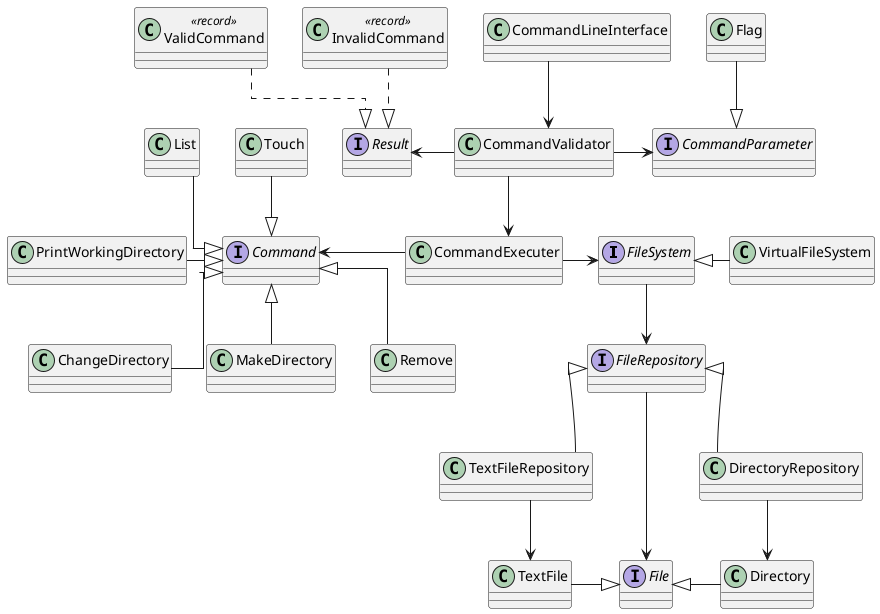 @startuml
skinparam classAttributeIconSize 0
skinparam linetype ortho

interface fs as "FileSystem"
interface fr as "FileRepository"
interface f as "File"
interface c as "Command"
interface cp as "CommandParameter"

class flg as "Flag"

class t as "Touch"
class ls as "List"
class cd as "ChangeDirectory"
class mkdir as "MakeDirectory"
class rm as "Remove"
class pwd as "PrintWorkingDirectory"

class txtfr as "TextFileRepository"
class dr as "DirectoryRepository"

class cv as "CommandValidator"
class ce as "CommandExecuter"
class cli as "CommandLineInterface"

interface r as "Result"
class vc  as "ValidCommand" <<record>>
class ic as "InvalidCommand" <<record>>

vc .down.|> r
ic .down.|> r
cv -left-> r

class txtf as "TextFile"
class d as "Directory"

class vfs as "VirtualFileSystem"

cli -down-> cv
cv -right-> cp
cv -down-> ce

ce -left-> c
c <|-up- t
c <|-up- ls
c <|-down- cd
c <|-down- mkdir
c <|-down- rm
c <|-left- pwd

ce -right-> fs
fs <|-right- vfs
fs -down-> fr
fr -left-> f

f <|-right- d
f <|-left- txtf

txtfr -up-|> fr
txtfr -down-> txtf
dr -up-|> fr
dr -down-> d

cp <|-up- flg








@enduml
